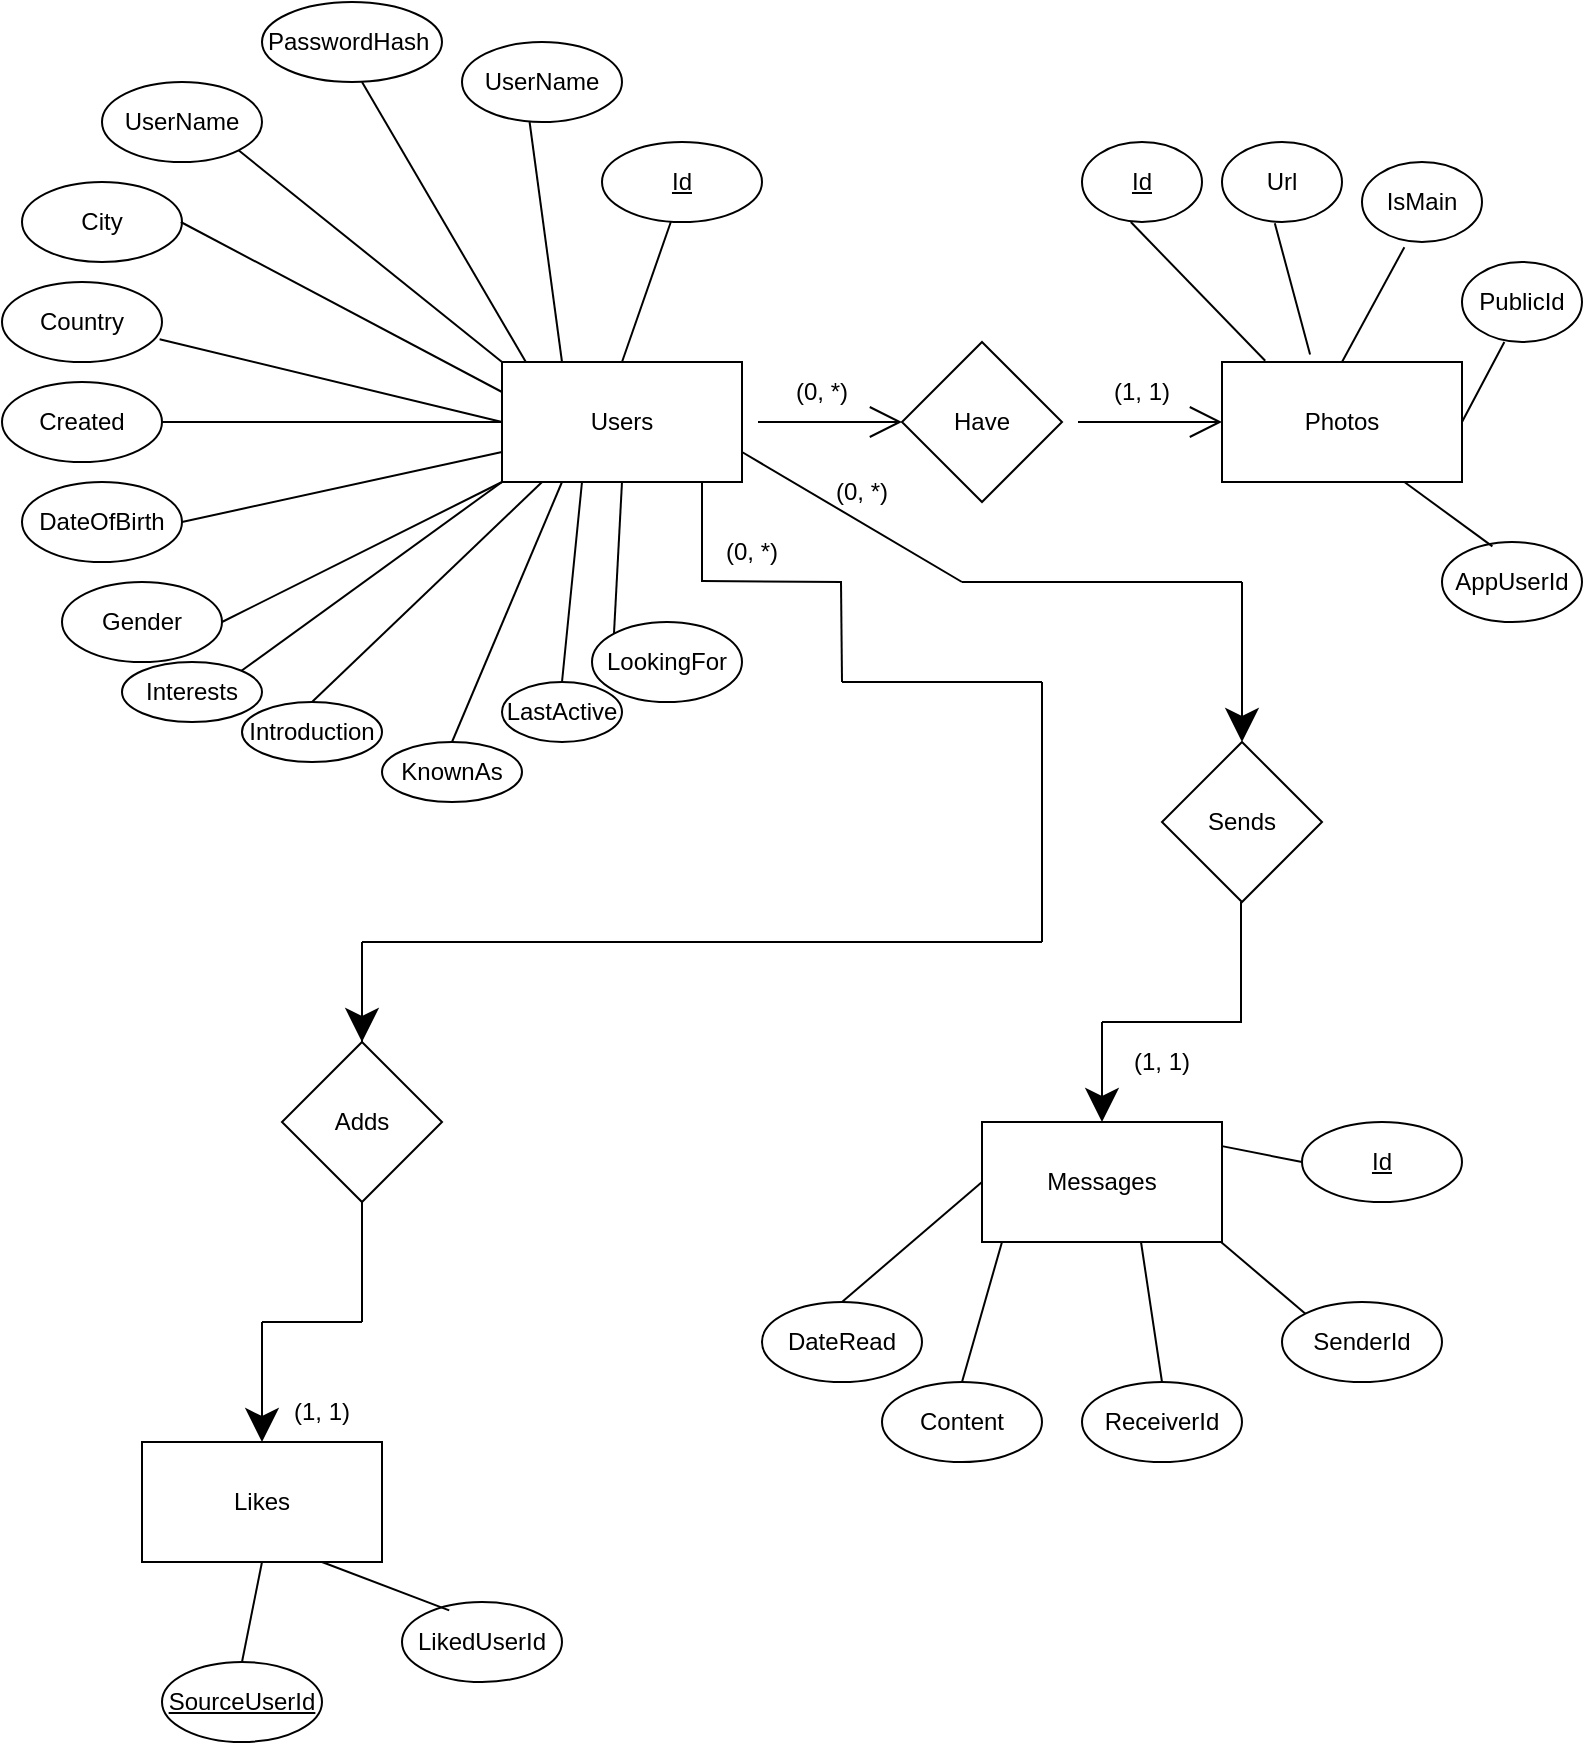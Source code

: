 <mxfile version="20.0.3" type="github">
  <diagram id="R2lEEEUBdFMjLlhIrx00" name="Page-1">
    <mxGraphModel dx="1502" dy="726" grid="1" gridSize="10" guides="1" tooltips="1" connect="1" arrows="1" fold="1" page="1" pageScale="1" pageWidth="850" pageHeight="1100" math="0" shadow="0" extFonts="Permanent Marker^https://fonts.googleapis.com/css?family=Permanent+Marker">
      <root>
        <mxCell id="0" />
        <mxCell id="1" parent="0" />
        <mxCell id="5iKaNuvkrJpy-f727kQ6-60" value="" style="edgeStyle=none;curved=1;rounded=0;orthogonalLoop=1;jettySize=auto;html=1;endArrow=open;startSize=14;endSize=14;sourcePerimeterSpacing=8;targetPerimeterSpacing=8;entryX=0;entryY=0.5;entryDx=0;entryDy=0;" edge="1" parent="1" source="5iKaNuvkrJpy-f727kQ6-38" target="5iKaNuvkrJpy-f727kQ6-56">
          <mxGeometry relative="1" as="geometry" />
        </mxCell>
        <mxCell id="5iKaNuvkrJpy-f727kQ6-38" value="Have" style="rhombus;whiteSpace=wrap;html=1;hachureGap=4;" vertex="1" parent="1">
          <mxGeometry x="470" y="190" width="80" height="80" as="geometry" />
        </mxCell>
        <mxCell id="5iKaNuvkrJpy-f727kQ6-59" value="" style="edgeStyle=none;curved=1;rounded=0;orthogonalLoop=1;jettySize=auto;html=1;endArrow=open;startSize=14;endSize=14;sourcePerimeterSpacing=8;targetPerimeterSpacing=8;entryX=0;entryY=0.5;entryDx=0;entryDy=0;" edge="1" parent="1" source="5iKaNuvkrJpy-f727kQ6-40" target="5iKaNuvkrJpy-f727kQ6-38">
          <mxGeometry relative="1" as="geometry" />
        </mxCell>
        <mxCell id="5iKaNuvkrJpy-f727kQ6-40" value="Users" style="rounded=0;whiteSpace=wrap;html=1;hachureGap=4;" vertex="1" parent="1">
          <mxGeometry x="270" y="200" width="120" height="60" as="geometry" />
        </mxCell>
        <mxCell id="5iKaNuvkrJpy-f727kQ6-41" value="&lt;span style=&quot;text-align: left;&quot;&gt;UserName&lt;/span&gt;" style="ellipse;whiteSpace=wrap;html=1;hachureGap=4;" vertex="1" parent="1">
          <mxGeometry x="70" y="60" width="80" height="40" as="geometry" />
        </mxCell>
        <mxCell id="5iKaNuvkrJpy-f727kQ6-42" value="&lt;span style=&quot;text-align: left;&quot;&gt;PasswordHash&amp;nbsp;&lt;/span&gt;" style="ellipse;whiteSpace=wrap;html=1;hachureGap=4;" vertex="1" parent="1">
          <mxGeometry x="150" y="20" width="90" height="40" as="geometry" />
        </mxCell>
        <mxCell id="5iKaNuvkrJpy-f727kQ6-44" value="&lt;span style=&quot;text-align: left;&quot;&gt;DateOfBirth&lt;/span&gt;" style="ellipse;whiteSpace=wrap;html=1;hachureGap=4;" vertex="1" parent="1">
          <mxGeometry x="30" y="260" width="80" height="40" as="geometry" />
        </mxCell>
        <mxCell id="5iKaNuvkrJpy-f727kQ6-45" value="&lt;span style=&quot;text-align: left;&quot;&gt;City&lt;/span&gt;" style="ellipse;whiteSpace=wrap;html=1;hachureGap=4;" vertex="1" parent="1">
          <mxGeometry x="30" y="110" width="80" height="40" as="geometry" />
        </mxCell>
        <mxCell id="5iKaNuvkrJpy-f727kQ6-46" value="&lt;span style=&quot;text-align: left;&quot;&gt;Country&lt;/span&gt;" style="ellipse;whiteSpace=wrap;html=1;hachureGap=4;" vertex="1" parent="1">
          <mxGeometry x="20" y="160" width="80" height="40" as="geometry" />
        </mxCell>
        <mxCell id="5iKaNuvkrJpy-f727kQ6-47" value="&lt;span style=&quot;text-align: left;&quot;&gt;Created&lt;/span&gt;" style="ellipse;whiteSpace=wrap;html=1;hachureGap=4;" vertex="1" parent="1">
          <mxGeometry x="20" y="210" width="80" height="40" as="geometry" />
        </mxCell>
        <mxCell id="5iKaNuvkrJpy-f727kQ6-48" value="&lt;span style=&quot;text-align: left;&quot;&gt;Gender&lt;/span&gt;" style="ellipse;whiteSpace=wrap;html=1;hachureGap=4;" vertex="1" parent="1">
          <mxGeometry x="50" y="310" width="80" height="40" as="geometry" />
        </mxCell>
        <mxCell id="5iKaNuvkrJpy-f727kQ6-49" value="&lt;span style=&quot;text-align: left;&quot;&gt;UserName&lt;/span&gt;" style="ellipse;whiteSpace=wrap;html=1;hachureGap=4;" vertex="1" parent="1">
          <mxGeometry x="250" y="40" width="80" height="40" as="geometry" />
        </mxCell>
        <mxCell id="5iKaNuvkrJpy-f727kQ6-50" value="&lt;span style=&quot;text-align: left;&quot;&gt;&lt;u&gt;Id&lt;/u&gt;&lt;/span&gt;" style="ellipse;whiteSpace=wrap;html=1;hachureGap=4;" vertex="1" parent="1">
          <mxGeometry x="320" y="90" width="80" height="40" as="geometry" />
        </mxCell>
        <mxCell id="5iKaNuvkrJpy-f727kQ6-51" value="&lt;span style=&quot;text-align: left;&quot;&gt;Interests&lt;/span&gt;" style="ellipse;whiteSpace=wrap;html=1;hachureGap=4;" vertex="1" parent="1">
          <mxGeometry x="80" y="350" width="70" height="30" as="geometry" />
        </mxCell>
        <mxCell id="5iKaNuvkrJpy-f727kQ6-52" value="&lt;span style=&quot;text-align: left;&quot;&gt;Introduction&lt;/span&gt;" style="ellipse;whiteSpace=wrap;html=1;hachureGap=4;" vertex="1" parent="1">
          <mxGeometry x="140" y="370" width="70" height="30" as="geometry" />
        </mxCell>
        <mxCell id="5iKaNuvkrJpy-f727kQ6-53" value="&lt;span style=&quot;text-align: left;&quot;&gt;KnownAs&lt;/span&gt;" style="ellipse;whiteSpace=wrap;html=1;hachureGap=4;" vertex="1" parent="1">
          <mxGeometry x="210" y="390" width="70" height="30" as="geometry" />
        </mxCell>
        <mxCell id="5iKaNuvkrJpy-f727kQ6-54" value="&lt;span style=&quot;text-align: left;&quot;&gt;LastActive&lt;/span&gt;" style="ellipse;whiteSpace=wrap;html=1;hachureGap=4;" vertex="1" parent="1">
          <mxGeometry x="270" y="360" width="60" height="30" as="geometry" />
        </mxCell>
        <mxCell id="5iKaNuvkrJpy-f727kQ6-55" value="&lt;span style=&quot;text-align: left;&quot;&gt;LookingFor&lt;/span&gt;" style="ellipse;whiteSpace=wrap;html=1;hachureGap=4;" vertex="1" parent="1">
          <mxGeometry x="315" y="330" width="75" height="40" as="geometry" />
        </mxCell>
        <mxCell id="5iKaNuvkrJpy-f727kQ6-56" value="Photos" style="rounded=0;whiteSpace=wrap;html=1;hachureGap=4;" vertex="1" parent="1">
          <mxGeometry x="630" y="200" width="120" height="60" as="geometry" />
        </mxCell>
        <mxCell id="5iKaNuvkrJpy-f727kQ6-61" value="&lt;span style=&quot;text-align: left;&quot;&gt;&lt;u&gt;Id&lt;/u&gt;&lt;/span&gt;" style="ellipse;whiteSpace=wrap;html=1;hachureGap=4;" vertex="1" parent="1">
          <mxGeometry x="560" y="90" width="60" height="40" as="geometry" />
        </mxCell>
        <mxCell id="5iKaNuvkrJpy-f727kQ6-62" value="&lt;span style=&quot;text-align: left;&quot;&gt;Url&lt;/span&gt;" style="ellipse;whiteSpace=wrap;html=1;hachureGap=4;" vertex="1" parent="1">
          <mxGeometry x="630" y="90" width="60" height="40" as="geometry" />
        </mxCell>
        <mxCell id="5iKaNuvkrJpy-f727kQ6-64" value="&lt;span style=&quot;text-align: left;&quot;&gt;IsMain&lt;/span&gt;" style="ellipse;whiteSpace=wrap;html=1;hachureGap=4;" vertex="1" parent="1">
          <mxGeometry x="700" y="100" width="60" height="40" as="geometry" />
        </mxCell>
        <mxCell id="5iKaNuvkrJpy-f727kQ6-67" value="&lt;span style=&quot;text-align: left;&quot;&gt;PublicId&lt;/span&gt;" style="ellipse;whiteSpace=wrap;html=1;hachureGap=4;" vertex="1" parent="1">
          <mxGeometry x="750" y="150" width="60" height="40" as="geometry" />
        </mxCell>
        <mxCell id="5iKaNuvkrJpy-f727kQ6-68" value="&lt;span style=&quot;text-align: left;&quot;&gt;AppUserId&lt;/span&gt;" style="ellipse;whiteSpace=wrap;html=1;hachureGap=4;" vertex="1" parent="1">
          <mxGeometry x="740" y="290" width="70" height="40" as="geometry" />
        </mxCell>
        <mxCell id="5iKaNuvkrJpy-f727kQ6-72" value="(0, *)" style="text;html=1;strokeColor=none;fillColor=none;align=center;verticalAlign=middle;whiteSpace=wrap;rounded=0;hachureGap=4;" vertex="1" parent="1">
          <mxGeometry x="400" y="200" width="60" height="30" as="geometry" />
        </mxCell>
        <mxCell id="5iKaNuvkrJpy-f727kQ6-73" value="(1, 1)" style="text;html=1;strokeColor=none;fillColor=none;align=center;verticalAlign=middle;whiteSpace=wrap;rounded=0;hachureGap=4;" vertex="1" parent="1">
          <mxGeometry x="560" y="200" width="60" height="30" as="geometry" />
        </mxCell>
        <mxCell id="5iKaNuvkrJpy-f727kQ6-74" value="Messages" style="rounded=0;whiteSpace=wrap;html=1;hachureGap=4;" vertex="1" parent="1">
          <mxGeometry x="510" y="580" width="120" height="60" as="geometry" />
        </mxCell>
        <mxCell id="5iKaNuvkrJpy-f727kQ6-79" value="" style="endArrow=none;html=1;rounded=0;startSize=14;endSize=14;sourcePerimeterSpacing=8;targetPerimeterSpacing=8;curved=1;" edge="1" parent="1">
          <mxGeometry width="50" height="50" relative="1" as="geometry">
            <mxPoint x="640" y="370" as="sourcePoint" />
            <mxPoint x="640" y="310" as="targetPoint" />
          </mxGeometry>
        </mxCell>
        <mxCell id="5iKaNuvkrJpy-f727kQ6-80" value="" style="endArrow=none;html=1;rounded=0;startSize=14;endSize=14;sourcePerimeterSpacing=8;targetPerimeterSpacing=8;curved=1;" edge="1" parent="1">
          <mxGeometry width="50" height="50" relative="1" as="geometry">
            <mxPoint x="640" y="310" as="sourcePoint" />
            <mxPoint x="500" y="310" as="targetPoint" />
          </mxGeometry>
        </mxCell>
        <mxCell id="5iKaNuvkrJpy-f727kQ6-81" value="" style="endArrow=none;html=1;rounded=0;startSize=14;endSize=14;sourcePerimeterSpacing=8;targetPerimeterSpacing=8;curved=1;entryX=1;entryY=0.75;entryDx=0;entryDy=0;" edge="1" parent="1" target="5iKaNuvkrJpy-f727kQ6-40">
          <mxGeometry width="50" height="50" relative="1" as="geometry">
            <mxPoint x="500" y="310" as="sourcePoint" />
            <mxPoint x="424" y="250" as="targetPoint" />
          </mxGeometry>
        </mxCell>
        <mxCell id="5iKaNuvkrJpy-f727kQ6-84" value="" style="endArrow=classic;html=1;rounded=0;startSize=14;endSize=14;sourcePerimeterSpacing=8;targetPerimeterSpacing=8;curved=1;" edge="1" parent="1">
          <mxGeometry width="50" height="50" relative="1" as="geometry">
            <mxPoint x="640" y="365" as="sourcePoint" />
            <mxPoint x="640" y="390" as="targetPoint" />
          </mxGeometry>
        </mxCell>
        <mxCell id="5iKaNuvkrJpy-f727kQ6-85" value="Sends" style="rhombus;whiteSpace=wrap;html=1;hachureGap=4;" vertex="1" parent="1">
          <mxGeometry x="600" y="390" width="80" height="80" as="geometry" />
        </mxCell>
        <mxCell id="5iKaNuvkrJpy-f727kQ6-86" value="" style="endArrow=none;html=1;rounded=0;startSize=14;endSize=14;sourcePerimeterSpacing=8;targetPerimeterSpacing=8;curved=1;" edge="1" parent="1">
          <mxGeometry width="50" height="50" relative="1" as="geometry">
            <mxPoint x="639.5" y="530" as="sourcePoint" />
            <mxPoint x="639.5" y="470" as="targetPoint" />
          </mxGeometry>
        </mxCell>
        <mxCell id="5iKaNuvkrJpy-f727kQ6-87" value="" style="endArrow=none;html=1;rounded=0;startSize=14;endSize=14;sourcePerimeterSpacing=8;targetPerimeterSpacing=8;curved=1;" edge="1" parent="1">
          <mxGeometry width="50" height="50" relative="1" as="geometry">
            <mxPoint x="640" y="530" as="sourcePoint" />
            <mxPoint x="570" y="530" as="targetPoint" />
          </mxGeometry>
        </mxCell>
        <mxCell id="5iKaNuvkrJpy-f727kQ6-89" value="" style="endArrow=classic;html=1;rounded=0;startSize=14;endSize=14;sourcePerimeterSpacing=8;targetPerimeterSpacing=8;curved=1;" edge="1" parent="1">
          <mxGeometry width="50" height="50" relative="1" as="geometry">
            <mxPoint x="570" y="530" as="sourcePoint" />
            <mxPoint x="570" y="580" as="targetPoint" />
          </mxGeometry>
        </mxCell>
        <mxCell id="5iKaNuvkrJpy-f727kQ6-90" value="&lt;span style=&quot;text-align: left;&quot;&gt;&lt;u&gt;Id&lt;/u&gt;&lt;/span&gt;" style="ellipse;whiteSpace=wrap;html=1;hachureGap=4;" vertex="1" parent="1">
          <mxGeometry x="670" y="580" width="80" height="40" as="geometry" />
        </mxCell>
        <mxCell id="5iKaNuvkrJpy-f727kQ6-91" value="&lt;span style=&quot;text-align: left;&quot;&gt;SenderId&lt;/span&gt;" style="ellipse;whiteSpace=wrap;html=1;hachureGap=4;" vertex="1" parent="1">
          <mxGeometry x="660" y="670" width="80" height="40" as="geometry" />
        </mxCell>
        <mxCell id="5iKaNuvkrJpy-f727kQ6-92" value="&lt;span style=&quot;text-align: left;&quot;&gt;ReceiverId&lt;/span&gt;" style="ellipse;whiteSpace=wrap;html=1;hachureGap=4;" vertex="1" parent="1">
          <mxGeometry x="560" y="710" width="80" height="40" as="geometry" />
        </mxCell>
        <mxCell id="5iKaNuvkrJpy-f727kQ6-93" value="&lt;span style=&quot;text-align: left;&quot;&gt;Content&lt;/span&gt;" style="ellipse;whiteSpace=wrap;html=1;hachureGap=4;" vertex="1" parent="1">
          <mxGeometry x="460" y="710" width="80" height="40" as="geometry" />
        </mxCell>
        <mxCell id="5iKaNuvkrJpy-f727kQ6-94" value="&lt;span style=&quot;text-align: left;&quot;&gt;DateRead&lt;/span&gt;" style="ellipse;whiteSpace=wrap;html=1;hachureGap=4;" vertex="1" parent="1">
          <mxGeometry x="400" y="670" width="80" height="40" as="geometry" />
        </mxCell>
        <mxCell id="5iKaNuvkrJpy-f727kQ6-95" value="" style="endArrow=none;html=1;rounded=0;startSize=14;endSize=14;sourcePerimeterSpacing=8;targetPerimeterSpacing=8;curved=1;exitX=1;exitY=0.5;exitDx=0;exitDy=0;entryX=0;entryY=0.5;entryDx=0;entryDy=0;" edge="1" parent="1" source="5iKaNuvkrJpy-f727kQ6-47" target="5iKaNuvkrJpy-f727kQ6-40">
          <mxGeometry width="50" height="50" relative="1" as="geometry">
            <mxPoint x="410" y="290" as="sourcePoint" />
            <mxPoint x="460" y="240" as="targetPoint" />
          </mxGeometry>
        </mxCell>
        <mxCell id="5iKaNuvkrJpy-f727kQ6-96" value="" style="endArrow=none;html=1;rounded=0;startSize=14;endSize=14;sourcePerimeterSpacing=8;targetPerimeterSpacing=8;curved=1;exitX=0.985;exitY=0.715;exitDx=0;exitDy=0;exitPerimeter=0;" edge="1" parent="1" source="5iKaNuvkrJpy-f727kQ6-46">
          <mxGeometry width="50" height="50" relative="1" as="geometry">
            <mxPoint x="110" y="260" as="sourcePoint" />
            <mxPoint x="270" y="230" as="targetPoint" />
          </mxGeometry>
        </mxCell>
        <mxCell id="5iKaNuvkrJpy-f727kQ6-97" value="" style="endArrow=none;html=1;rounded=0;startSize=14;endSize=14;sourcePerimeterSpacing=8;targetPerimeterSpacing=8;curved=1;exitX=0.985;exitY=0.715;exitDx=0;exitDy=0;exitPerimeter=0;entryX=0;entryY=0.25;entryDx=0;entryDy=0;" edge="1" parent="1" target="5iKaNuvkrJpy-f727kQ6-40">
          <mxGeometry width="50" height="50" relative="1" as="geometry">
            <mxPoint x="109.4" y="130.0" as="sourcePoint" />
            <mxPoint x="280.6" y="161.4" as="targetPoint" />
          </mxGeometry>
        </mxCell>
        <mxCell id="5iKaNuvkrJpy-f727kQ6-98" value="" style="endArrow=none;html=1;rounded=0;startSize=14;endSize=14;sourcePerimeterSpacing=8;targetPerimeterSpacing=8;curved=1;exitX=1;exitY=1;exitDx=0;exitDy=0;entryX=0;entryY=0;entryDx=0;entryDy=0;" edge="1" parent="1" source="5iKaNuvkrJpy-f727kQ6-41" target="5iKaNuvkrJpy-f727kQ6-40">
          <mxGeometry width="50" height="50" relative="1" as="geometry">
            <mxPoint x="140.0" y="90.0" as="sourcePoint" />
            <mxPoint x="311.2" y="121.4" as="targetPoint" />
          </mxGeometry>
        </mxCell>
        <mxCell id="5iKaNuvkrJpy-f727kQ6-100" value="" style="endArrow=none;html=1;rounded=0;startSize=14;endSize=14;sourcePerimeterSpacing=8;targetPerimeterSpacing=8;curved=1;exitX=0.985;exitY=0.715;exitDx=0;exitDy=0;exitPerimeter=0;entryX=0.25;entryY=0;entryDx=0;entryDy=0;" edge="1" parent="1" target="5iKaNuvkrJpy-f727kQ6-40">
          <mxGeometry width="50" height="50" relative="1" as="geometry">
            <mxPoint x="283.8" y="80.0" as="sourcePoint" />
            <mxPoint x="300" y="190" as="targetPoint" />
          </mxGeometry>
        </mxCell>
        <mxCell id="5iKaNuvkrJpy-f727kQ6-102" value="" style="endArrow=none;html=1;rounded=0;startSize=14;endSize=14;sourcePerimeterSpacing=8;targetPerimeterSpacing=8;curved=1;exitX=0.985;exitY=0.715;exitDx=0;exitDy=0;exitPerimeter=0;entryX=0.5;entryY=0;entryDx=0;entryDy=0;" edge="1" parent="1" target="5iKaNuvkrJpy-f727kQ6-40">
          <mxGeometry width="50" height="50" relative="1" as="geometry">
            <mxPoint x="354.4" y="130.0" as="sourcePoint" />
            <mxPoint x="525.6" y="161.4" as="targetPoint" />
          </mxGeometry>
        </mxCell>
        <mxCell id="5iKaNuvkrJpy-f727kQ6-103" value="" style="endArrow=none;html=1;rounded=0;startSize=14;endSize=14;sourcePerimeterSpacing=8;targetPerimeterSpacing=8;curved=1;exitX=0.985;exitY=0.715;exitDx=0;exitDy=0;exitPerimeter=0;entryX=0.1;entryY=0.003;entryDx=0;entryDy=0;entryPerimeter=0;" edge="1" parent="1" target="5iKaNuvkrJpy-f727kQ6-40">
          <mxGeometry width="50" height="50" relative="1" as="geometry">
            <mxPoint x="200.0" y="60.0" as="sourcePoint" />
            <mxPoint x="371.2" y="91.4" as="targetPoint" />
          </mxGeometry>
        </mxCell>
        <mxCell id="5iKaNuvkrJpy-f727kQ6-104" value="" style="endArrow=none;html=1;rounded=0;startSize=14;endSize=14;sourcePerimeterSpacing=8;targetPerimeterSpacing=8;curved=1;exitX=1;exitY=0.5;exitDx=0;exitDy=0;entryX=0;entryY=0.75;entryDx=0;entryDy=0;" edge="1" parent="1" source="5iKaNuvkrJpy-f727kQ6-44" target="5iKaNuvkrJpy-f727kQ6-40">
          <mxGeometry width="50" height="50" relative="1" as="geometry">
            <mxPoint x="168.8" y="268.6" as="sourcePoint" />
            <mxPoint x="340" y="300" as="targetPoint" />
          </mxGeometry>
        </mxCell>
        <mxCell id="5iKaNuvkrJpy-f727kQ6-105" value="" style="endArrow=none;html=1;rounded=0;startSize=14;endSize=14;sourcePerimeterSpacing=8;targetPerimeterSpacing=8;curved=1;exitX=1;exitY=0.5;exitDx=0;exitDy=0;entryX=0;entryY=1;entryDx=0;entryDy=0;" edge="1" parent="1" source="5iKaNuvkrJpy-f727kQ6-48" target="5iKaNuvkrJpy-f727kQ6-40">
          <mxGeometry width="50" height="50" relative="1" as="geometry">
            <mxPoint x="178.8" y="278.6" as="sourcePoint" />
            <mxPoint x="350" y="310" as="targetPoint" />
          </mxGeometry>
        </mxCell>
        <mxCell id="5iKaNuvkrJpy-f727kQ6-106" value="" style="endArrow=none;html=1;rounded=0;startSize=14;endSize=14;sourcePerimeterSpacing=8;targetPerimeterSpacing=8;curved=1;exitX=0.5;exitY=0;exitDx=0;exitDy=0;entryX=0.167;entryY=1;entryDx=0;entryDy=0;entryPerimeter=0;" edge="1" parent="1" source="5iKaNuvkrJpy-f727kQ6-52" target="5iKaNuvkrJpy-f727kQ6-40">
          <mxGeometry width="50" height="50" relative="1" as="geometry">
            <mxPoint x="200.0" y="358.6" as="sourcePoint" />
            <mxPoint x="371.2" y="390" as="targetPoint" />
          </mxGeometry>
        </mxCell>
        <mxCell id="5iKaNuvkrJpy-f727kQ6-107" value="" style="endArrow=none;html=1;rounded=0;startSize=14;endSize=14;sourcePerimeterSpacing=8;targetPerimeterSpacing=8;curved=1;exitX=0.5;exitY=0;exitDx=0;exitDy=0;entryX=0.25;entryY=1;entryDx=0;entryDy=0;" edge="1" parent="1" source="5iKaNuvkrJpy-f727kQ6-53" target="5iKaNuvkrJpy-f727kQ6-40">
          <mxGeometry width="50" height="50" relative="1" as="geometry">
            <mxPoint x="220" y="400" as="sourcePoint" />
            <mxPoint x="300.04" y="270" as="targetPoint" />
          </mxGeometry>
        </mxCell>
        <mxCell id="5iKaNuvkrJpy-f727kQ6-108" value="" style="endArrow=none;html=1;rounded=0;startSize=14;endSize=14;sourcePerimeterSpacing=8;targetPerimeterSpacing=8;curved=1;entryX=0.25;entryY=1;entryDx=0;entryDy=0;exitX=0.5;exitY=0;exitDx=0;exitDy=0;" edge="1" parent="1" source="5iKaNuvkrJpy-f727kQ6-54">
          <mxGeometry width="50" height="50" relative="1" as="geometry">
            <mxPoint x="310" y="410" as="sourcePoint" />
            <mxPoint x="310" y="260" as="targetPoint" />
          </mxGeometry>
        </mxCell>
        <mxCell id="5iKaNuvkrJpy-f727kQ6-109" value="" style="endArrow=none;html=1;rounded=0;startSize=14;endSize=14;sourcePerimeterSpacing=8;targetPerimeterSpacing=8;curved=1;entryX=0.5;entryY=1;entryDx=0;entryDy=0;exitX=0;exitY=0;exitDx=0;exitDy=0;" edge="1" parent="1" source="5iKaNuvkrJpy-f727kQ6-55" target="5iKaNuvkrJpy-f727kQ6-40">
          <mxGeometry width="50" height="50" relative="1" as="geometry">
            <mxPoint x="370" y="330" as="sourcePoint" />
            <mxPoint x="320" y="270" as="targetPoint" />
          </mxGeometry>
        </mxCell>
        <mxCell id="5iKaNuvkrJpy-f727kQ6-111" value="" style="endArrow=none;html=1;rounded=0;startSize=14;endSize=14;sourcePerimeterSpacing=8;targetPerimeterSpacing=8;curved=1;exitX=0.985;exitY=0.715;exitDx=0;exitDy=0;exitPerimeter=0;entryX=0.18;entryY=-0.01;entryDx=0;entryDy=0;entryPerimeter=0;" edge="1" parent="1" target="5iKaNuvkrJpy-f727kQ6-56">
          <mxGeometry width="50" height="50" relative="1" as="geometry">
            <mxPoint x="584.4" y="130" as="sourcePoint" />
            <mxPoint x="650" y="190" as="targetPoint" />
          </mxGeometry>
        </mxCell>
        <mxCell id="5iKaNuvkrJpy-f727kQ6-112" value="" style="endArrow=none;html=1;rounded=0;startSize=14;endSize=14;sourcePerimeterSpacing=8;targetPerimeterSpacing=8;curved=1;exitX=0.985;exitY=0.715;exitDx=0;exitDy=0;exitPerimeter=0;entryX=0.367;entryY=-0.063;entryDx=0;entryDy=0;entryPerimeter=0;" edge="1" parent="1" target="5iKaNuvkrJpy-f727kQ6-56">
          <mxGeometry width="50" height="50" relative="1" as="geometry">
            <mxPoint x="656.4" y="130.6" as="sourcePoint" />
            <mxPoint x="723.6" y="200.0" as="targetPoint" />
          </mxGeometry>
        </mxCell>
        <mxCell id="5iKaNuvkrJpy-f727kQ6-113" value="" style="endArrow=none;html=1;rounded=0;startSize=14;endSize=14;sourcePerimeterSpacing=8;targetPerimeterSpacing=8;curved=1;entryX=0.5;entryY=0;entryDx=0;entryDy=0;exitX=0.353;exitY=1.065;exitDx=0;exitDy=0;exitPerimeter=0;" edge="1" parent="1" source="5iKaNuvkrJpy-f727kQ6-64" target="5iKaNuvkrJpy-f727kQ6-56">
          <mxGeometry width="50" height="50" relative="1" as="geometry">
            <mxPoint x="720" y="150" as="sourcePoint" />
            <mxPoint x="684.04" y="206.22" as="targetPoint" />
          </mxGeometry>
        </mxCell>
        <mxCell id="5iKaNuvkrJpy-f727kQ6-114" value="" style="endArrow=none;html=1;rounded=0;startSize=14;endSize=14;sourcePerimeterSpacing=8;targetPerimeterSpacing=8;curved=1;exitX=0.353;exitY=1.065;exitDx=0;exitDy=0;exitPerimeter=0;" edge="1" parent="1">
          <mxGeometry width="50" height="50" relative="1" as="geometry">
            <mxPoint x="771.18" y="190.0" as="sourcePoint" />
            <mxPoint x="750" y="230" as="targetPoint" />
          </mxGeometry>
        </mxCell>
        <mxCell id="5iKaNuvkrJpy-f727kQ6-116" value="" style="endArrow=none;html=1;rounded=0;startSize=14;endSize=14;sourcePerimeterSpacing=8;targetPerimeterSpacing=8;curved=1;entryX=0.36;entryY=0.055;entryDx=0;entryDy=0;exitX=0.353;exitY=1.065;exitDx=0;exitDy=0;exitPerimeter=0;entryPerimeter=0;" edge="1" parent="1" target="5iKaNuvkrJpy-f727kQ6-68">
          <mxGeometry width="50" height="50" relative="1" as="geometry">
            <mxPoint x="721.18" y="260" as="sourcePoint" />
            <mxPoint x="690" y="317.4" as="targetPoint" />
          </mxGeometry>
        </mxCell>
        <mxCell id="5iKaNuvkrJpy-f727kQ6-117" value="" style="endArrow=none;html=1;rounded=0;startSize=14;endSize=14;sourcePerimeterSpacing=8;targetPerimeterSpacing=8;curved=1;entryX=0.25;entryY=1;entryDx=0;entryDy=0;" edge="1" parent="1">
          <mxGeometry width="50" height="50" relative="1" as="geometry">
            <mxPoint x="600" y="710" as="sourcePoint" />
            <mxPoint x="589.5" y="640" as="targetPoint" />
          </mxGeometry>
        </mxCell>
        <mxCell id="5iKaNuvkrJpy-f727kQ6-119" value="" style="endArrow=none;html=1;rounded=0;startSize=14;endSize=14;sourcePerimeterSpacing=8;targetPerimeterSpacing=8;curved=1;entryX=0.25;entryY=1;entryDx=0;entryDy=0;exitX=0;exitY=0;exitDx=0;exitDy=0;" edge="1" parent="1" source="5iKaNuvkrJpy-f727kQ6-91">
          <mxGeometry width="50" height="50" relative="1" as="geometry">
            <mxPoint x="640" y="710" as="sourcePoint" />
            <mxPoint x="629.5" y="640" as="targetPoint" />
          </mxGeometry>
        </mxCell>
        <mxCell id="5iKaNuvkrJpy-f727kQ6-120" value="" style="endArrow=none;html=1;rounded=0;startSize=14;endSize=14;sourcePerimeterSpacing=8;targetPerimeterSpacing=8;curved=1;entryX=0.25;entryY=1;entryDx=0;entryDy=0;exitX=0;exitY=0.5;exitDx=0;exitDy=0;" edge="1" parent="1" source="5iKaNuvkrJpy-f727kQ6-90">
          <mxGeometry width="50" height="50" relative="1" as="geometry">
            <mxPoint x="672.216" y="627.928" as="sourcePoint" />
            <mxPoint x="630" y="592.07" as="targetPoint" />
          </mxGeometry>
        </mxCell>
        <mxCell id="5iKaNuvkrJpy-f727kQ6-122" value="" style="endArrow=none;html=1;rounded=0;startSize=14;endSize=14;sourcePerimeterSpacing=8;targetPerimeterSpacing=8;curved=1;entryX=0.25;entryY=1;entryDx=0;entryDy=0;exitX=0.5;exitY=0;exitDx=0;exitDy=0;" edge="1" parent="1" source="5iKaNuvkrJpy-f727kQ6-93">
          <mxGeometry width="50" height="50" relative="1" as="geometry">
            <mxPoint x="530.5" y="710" as="sourcePoint" />
            <mxPoint x="520" y="640" as="targetPoint" />
          </mxGeometry>
        </mxCell>
        <mxCell id="5iKaNuvkrJpy-f727kQ6-123" value="" style="endArrow=none;html=1;rounded=0;startSize=14;endSize=14;sourcePerimeterSpacing=8;targetPerimeterSpacing=8;curved=1;entryX=0;entryY=0.5;entryDx=0;entryDy=0;exitX=0.5;exitY=0;exitDx=0;exitDy=0;" edge="1" parent="1" source="5iKaNuvkrJpy-f727kQ6-94" target="5iKaNuvkrJpy-f727kQ6-74">
          <mxGeometry width="50" height="50" relative="1" as="geometry">
            <mxPoint x="490" y="670" as="sourcePoint" />
            <mxPoint x="510" y="600" as="targetPoint" />
          </mxGeometry>
        </mxCell>
        <mxCell id="5iKaNuvkrJpy-f727kQ6-126" value="" style="endArrow=none;html=1;rounded=0;startSize=14;endSize=14;sourcePerimeterSpacing=8;targetPerimeterSpacing=8;curved=1;entryX=1;entryY=0.75;entryDx=0;entryDy=0;" edge="1" parent="1">
          <mxGeometry width="50" height="50" relative="1" as="geometry">
            <mxPoint x="370" y="310" as="sourcePoint" />
            <mxPoint x="370" y="260" as="targetPoint" />
          </mxGeometry>
        </mxCell>
        <mxCell id="5iKaNuvkrJpy-f727kQ6-127" value="" style="endArrow=none;html=1;rounded=0;startSize=14;endSize=14;sourcePerimeterSpacing=8;targetPerimeterSpacing=8;curved=1;" edge="1" parent="1">
          <mxGeometry width="50" height="50" relative="1" as="geometry">
            <mxPoint x="540" y="490" as="sourcePoint" />
            <mxPoint x="540" y="360" as="targetPoint" />
          </mxGeometry>
        </mxCell>
        <mxCell id="5iKaNuvkrJpy-f727kQ6-128" value="" style="endArrow=none;html=1;rounded=0;startSize=14;endSize=14;sourcePerimeterSpacing=8;targetPerimeterSpacing=8;curved=1;" edge="1" parent="1">
          <mxGeometry width="50" height="50" relative="1" as="geometry">
            <mxPoint x="540" y="490" as="sourcePoint" />
            <mxPoint x="200" y="490" as="targetPoint" />
          </mxGeometry>
        </mxCell>
        <mxCell id="5iKaNuvkrJpy-f727kQ6-129" value="" style="endArrow=none;html=1;rounded=0;startSize=14;endSize=14;sourcePerimeterSpacing=8;targetPerimeterSpacing=8;curved=1;" edge="1" parent="1">
          <mxGeometry width="50" height="50" relative="1" as="geometry">
            <mxPoint x="200" y="540" as="sourcePoint" />
            <mxPoint x="200" y="490" as="targetPoint" />
          </mxGeometry>
        </mxCell>
        <mxCell id="5iKaNuvkrJpy-f727kQ6-130" value="Adds" style="rhombus;whiteSpace=wrap;html=1;hachureGap=4;" vertex="1" parent="1">
          <mxGeometry x="160" y="540" width="80" height="80" as="geometry" />
        </mxCell>
        <mxCell id="5iKaNuvkrJpy-f727kQ6-131" value="" style="endArrow=classic;html=1;rounded=0;startSize=14;endSize=14;sourcePerimeterSpacing=8;targetPerimeterSpacing=8;curved=1;entryX=0.5;entryY=0;entryDx=0;entryDy=0;" edge="1" parent="1" target="5iKaNuvkrJpy-f727kQ6-130">
          <mxGeometry width="50" height="50" relative="1" as="geometry">
            <mxPoint x="200" y="500" as="sourcePoint" />
            <mxPoint x="460" y="530" as="targetPoint" />
          </mxGeometry>
        </mxCell>
        <mxCell id="5iKaNuvkrJpy-f727kQ6-132" value="Likes" style="rounded=0;whiteSpace=wrap;html=1;hachureGap=4;" vertex="1" parent="1">
          <mxGeometry x="90" y="740" width="120" height="60" as="geometry" />
        </mxCell>
        <mxCell id="5iKaNuvkrJpy-f727kQ6-133" value="" style="endArrow=none;html=1;rounded=0;startSize=14;endSize=14;sourcePerimeterSpacing=8;targetPerimeterSpacing=8;curved=1;" edge="1" parent="1">
          <mxGeometry width="50" height="50" relative="1" as="geometry">
            <mxPoint x="200" y="680" as="sourcePoint" />
            <mxPoint x="200" y="620" as="targetPoint" />
          </mxGeometry>
        </mxCell>
        <mxCell id="5iKaNuvkrJpy-f727kQ6-134" value="" style="endArrow=none;html=1;rounded=0;startSize=14;endSize=14;sourcePerimeterSpacing=8;targetPerimeterSpacing=8;curved=1;" edge="1" parent="1">
          <mxGeometry width="50" height="50" relative="1" as="geometry">
            <mxPoint x="150" y="680" as="sourcePoint" />
            <mxPoint x="200" y="680" as="targetPoint" />
          </mxGeometry>
        </mxCell>
        <mxCell id="5iKaNuvkrJpy-f727kQ6-137" value="" style="endArrow=classic;html=1;rounded=0;startSize=14;endSize=14;sourcePerimeterSpacing=8;targetPerimeterSpacing=8;curved=1;entryX=0.5;entryY=0;entryDx=0;entryDy=0;" edge="1" parent="1" target="5iKaNuvkrJpy-f727kQ6-132">
          <mxGeometry width="50" height="50" relative="1" as="geometry">
            <mxPoint x="150" y="680" as="sourcePoint" />
            <mxPoint x="460" y="660" as="targetPoint" />
          </mxGeometry>
        </mxCell>
        <mxCell id="5iKaNuvkrJpy-f727kQ6-138" value="" style="endArrow=none;html=1;rounded=0;startSize=14;endSize=14;sourcePerimeterSpacing=8;targetPerimeterSpacing=8;curved=1;exitX=1;exitY=0;exitDx=0;exitDy=0;entryX=0;entryY=1;entryDx=0;entryDy=0;" edge="1" parent="1" source="5iKaNuvkrJpy-f727kQ6-51" target="5iKaNuvkrJpy-f727kQ6-40">
          <mxGeometry width="50" height="50" relative="1" as="geometry">
            <mxPoint x="150" y="360" as="sourcePoint" />
            <mxPoint x="230.04" y="230" as="targetPoint" />
          </mxGeometry>
        </mxCell>
        <mxCell id="5iKaNuvkrJpy-f727kQ6-139" value="" style="endArrow=none;html=1;rounded=0;startSize=14;endSize=14;sourcePerimeterSpacing=8;targetPerimeterSpacing=8;curved=1;" edge="1" parent="1">
          <mxGeometry width="50" height="50" relative="1" as="geometry">
            <mxPoint x="440" y="310" as="sourcePoint" />
            <mxPoint x="370" y="309.5" as="targetPoint" />
          </mxGeometry>
        </mxCell>
        <mxCell id="5iKaNuvkrJpy-f727kQ6-140" value="" style="endArrow=none;html=1;rounded=0;startSize=14;endSize=14;sourcePerimeterSpacing=8;targetPerimeterSpacing=8;curved=1;" edge="1" parent="1">
          <mxGeometry width="50" height="50" relative="1" as="geometry">
            <mxPoint x="440" y="360" as="sourcePoint" />
            <mxPoint x="439.5" y="310" as="targetPoint" />
          </mxGeometry>
        </mxCell>
        <mxCell id="5iKaNuvkrJpy-f727kQ6-141" value="" style="endArrow=none;html=1;rounded=0;startSize=14;endSize=14;sourcePerimeterSpacing=8;targetPerimeterSpacing=8;curved=1;" edge="1" parent="1">
          <mxGeometry width="50" height="50" relative="1" as="geometry">
            <mxPoint x="540" y="360" as="sourcePoint" />
            <mxPoint x="440" y="360" as="targetPoint" />
          </mxGeometry>
        </mxCell>
        <mxCell id="5iKaNuvkrJpy-f727kQ6-142" value="&lt;div style=&quot;text-align: left;&quot;&gt;&lt;span style=&quot;background-color: initial;&quot;&gt;&lt;u&gt;SourceUserId&lt;/u&gt;&lt;/span&gt;&lt;/div&gt;" style="ellipse;whiteSpace=wrap;html=1;hachureGap=4;" vertex="1" parent="1">
          <mxGeometry x="100" y="850" width="80" height="40" as="geometry" />
        </mxCell>
        <mxCell id="5iKaNuvkrJpy-f727kQ6-143" value="&lt;div style=&quot;text-align: left;&quot;&gt;&lt;span style=&quot;background-color: initial;&quot;&gt;LikedUserId&lt;/span&gt;&lt;/div&gt;" style="ellipse;whiteSpace=wrap;html=1;hachureGap=4;" vertex="1" parent="1">
          <mxGeometry x="220" y="820" width="80" height="40" as="geometry" />
        </mxCell>
        <mxCell id="5iKaNuvkrJpy-f727kQ6-144" value="" style="endArrow=none;html=1;rounded=0;startSize=14;endSize=14;sourcePerimeterSpacing=8;targetPerimeterSpacing=8;curved=1;exitX=0.5;exitY=1;exitDx=0;exitDy=0;entryX=0.5;entryY=0;entryDx=0;entryDy=0;" edge="1" parent="1" source="5iKaNuvkrJpy-f727kQ6-132" target="5iKaNuvkrJpy-f727kQ6-142">
          <mxGeometry width="50" height="50" relative="1" as="geometry">
            <mxPoint x="410" y="770" as="sourcePoint" />
            <mxPoint x="460" y="720" as="targetPoint" />
          </mxGeometry>
        </mxCell>
        <mxCell id="5iKaNuvkrJpy-f727kQ6-145" value="" style="endArrow=none;html=1;rounded=0;startSize=14;endSize=14;sourcePerimeterSpacing=8;targetPerimeterSpacing=8;curved=1;exitX=0.75;exitY=1;exitDx=0;exitDy=0;entryX=0.295;entryY=0.105;entryDx=0;entryDy=0;entryPerimeter=0;" edge="1" parent="1" source="5iKaNuvkrJpy-f727kQ6-132" target="5iKaNuvkrJpy-f727kQ6-143">
          <mxGeometry width="50" height="50" relative="1" as="geometry">
            <mxPoint x="160" y="810" as="sourcePoint" />
            <mxPoint x="150" y="860" as="targetPoint" />
          </mxGeometry>
        </mxCell>
        <mxCell id="5iKaNuvkrJpy-f727kQ6-146" value="(0, *)" style="text;html=1;strokeColor=none;fillColor=none;align=center;verticalAlign=middle;whiteSpace=wrap;rounded=0;hachureGap=4;" vertex="1" parent="1">
          <mxGeometry x="420" y="250" width="60" height="30" as="geometry" />
        </mxCell>
        <mxCell id="5iKaNuvkrJpy-f727kQ6-147" value="(1, 1)" style="text;html=1;strokeColor=none;fillColor=none;align=center;verticalAlign=middle;whiteSpace=wrap;rounded=0;hachureGap=4;" vertex="1" parent="1">
          <mxGeometry x="570" y="535" width="60" height="30" as="geometry" />
        </mxCell>
        <mxCell id="5iKaNuvkrJpy-f727kQ6-149" value="(0, *)" style="text;html=1;strokeColor=none;fillColor=none;align=center;verticalAlign=middle;whiteSpace=wrap;rounded=0;hachureGap=4;" vertex="1" parent="1">
          <mxGeometry x="365" y="280" width="60" height="30" as="geometry" />
        </mxCell>
        <mxCell id="5iKaNuvkrJpy-f727kQ6-150" value="(1, 1)" style="text;html=1;strokeColor=none;fillColor=none;align=center;verticalAlign=middle;whiteSpace=wrap;rounded=0;hachureGap=4;" vertex="1" parent="1">
          <mxGeometry x="150" y="710" width="60" height="30" as="geometry" />
        </mxCell>
      </root>
    </mxGraphModel>
  </diagram>
</mxfile>
